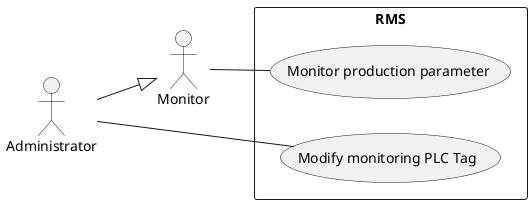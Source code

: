 @startuml
left to right direction
actor "Monitor" as m
actor "Administrator" as a

rectangle RMS {
 (Monitor production parameter) as mp
 (Modify monitoring PLC Tag) as mm
}

m -- mp
a --|> m
a -- mm

@enduml